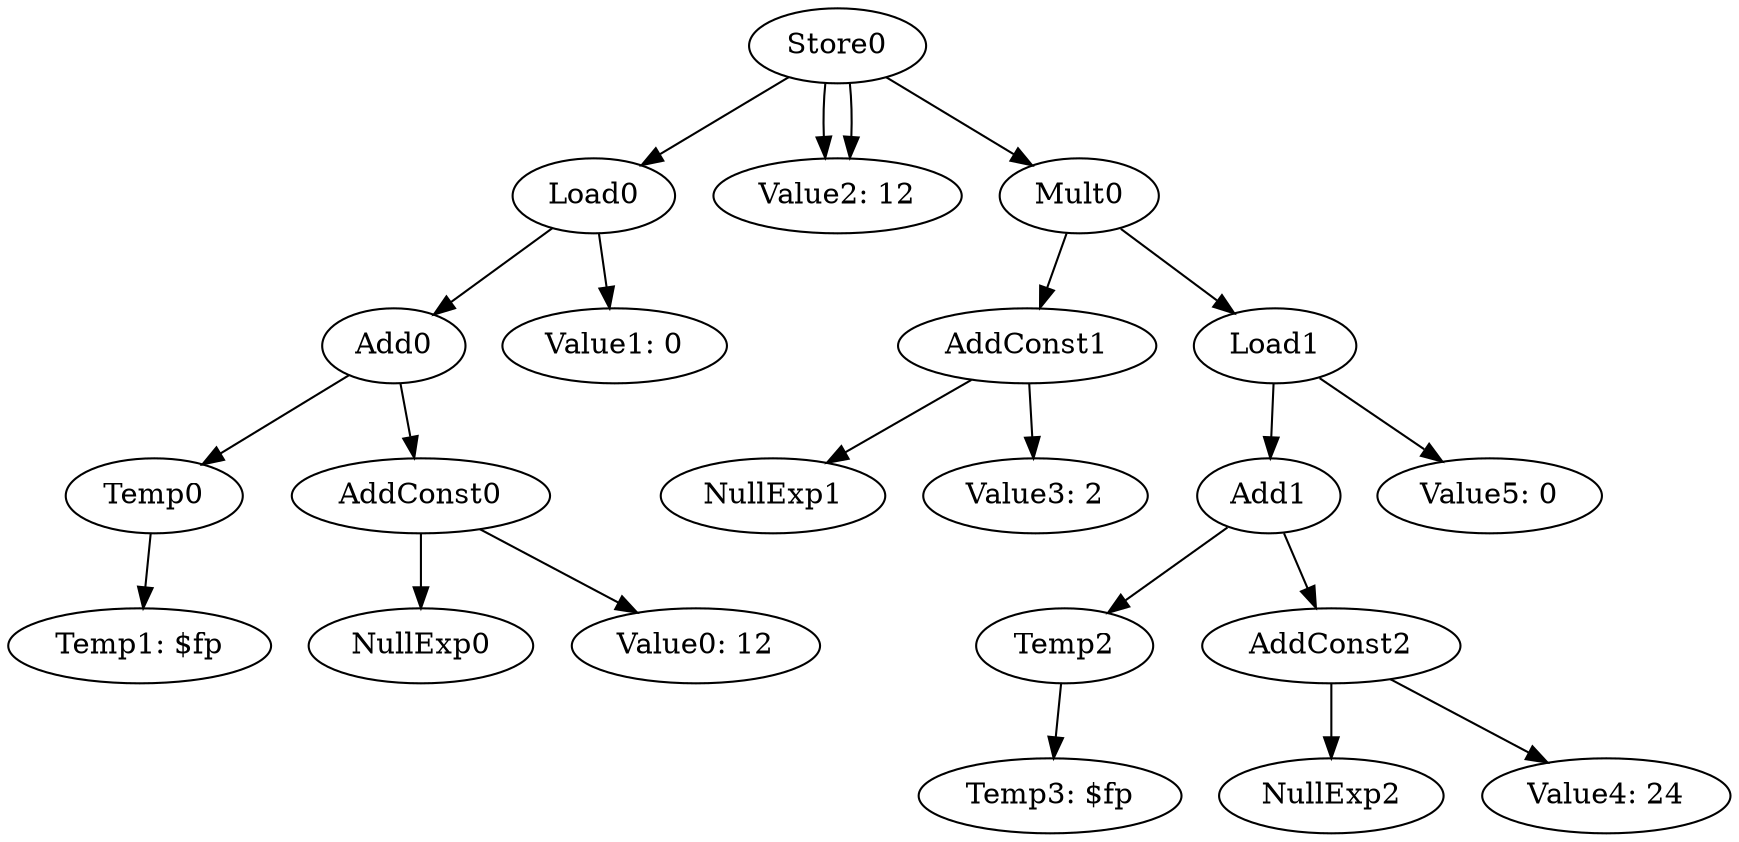 digraph {
	ordering = out;
	Load0 -> Add0;
	Load0 -> "Value1: 0";
	Mult0 -> AddConst1;
	Mult0 -> Load1;
	AddConst0 -> NullExp0;
	AddConst0 -> "Value0: 12";
	Add0 -> Temp0;
	Add0 -> AddConst0;
	AddConst2 -> NullExp2;
	AddConst2 -> "Value4: 24";
	Temp0 -> "Temp1: $fp";
	AddConst1 -> NullExp1;
	AddConst1 -> "Value3: 2";
	Load1 -> Add1;
	Load1 -> "Value5: 0";
	Temp2 -> "Temp3: $fp";
	Store0 -> Load0;
	Store0 -> "Value2: 12";
	Store0 -> Mult0;
	Store0 -> "Value2: 12";
	Add1 -> Temp2;
	Add1 -> AddConst2;
}


